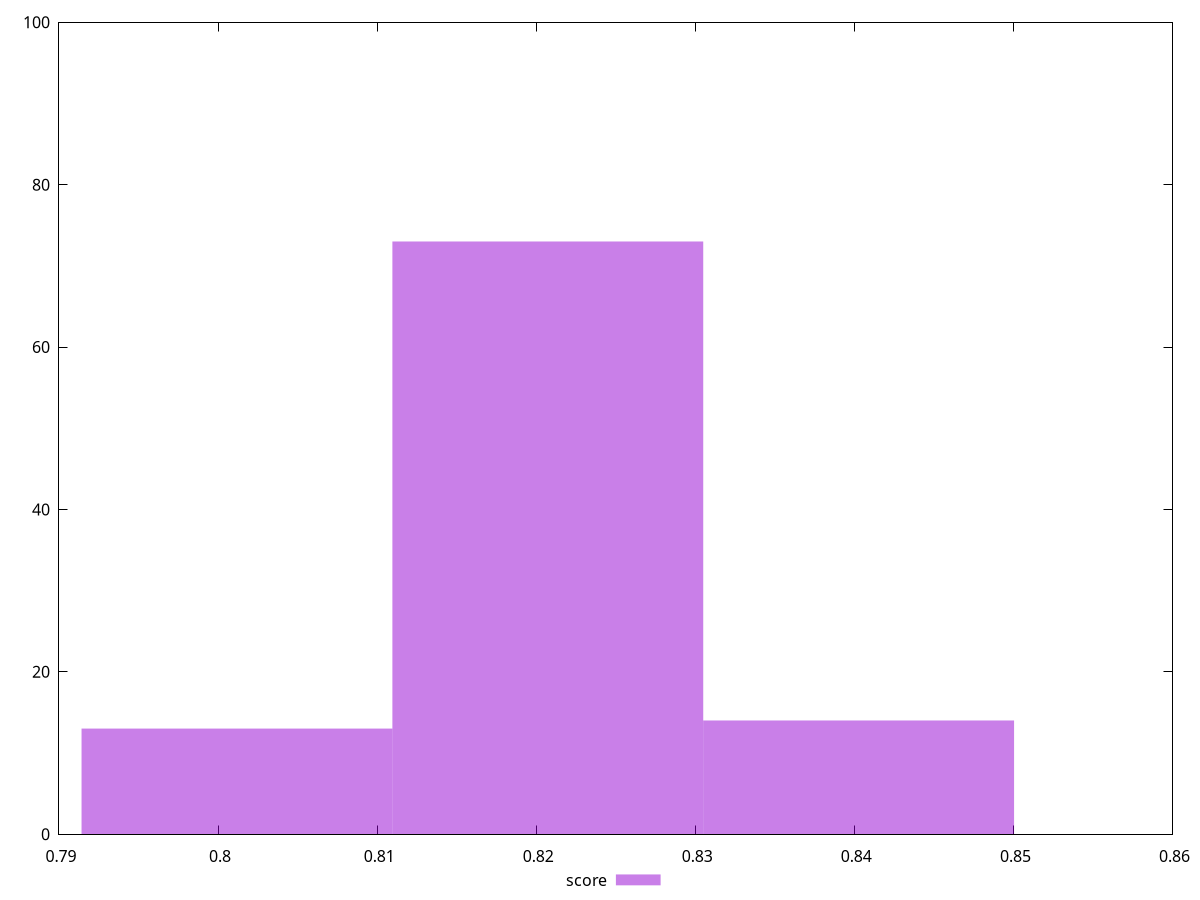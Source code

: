 reset
set terminal svg size 640, 490 enhanced background rgb 'white'
set output "report_00007_2020-12-11T15:55:29.892Z/largest-contentful-paint/samples/pages+cached+noexternal+nofonts+nosvg+noimg/score/histogram.svg"

$score <<EOF
0.8402699149736477 14
0.820728754160307 73
0.8011875933469663 13
EOF

set key outside below
set boxwidth 0.019541160813340643
set yrange [0:100]
set style fill transparent solid 0.5 noborder

plot \
  $score title "score" with boxes, \


reset
